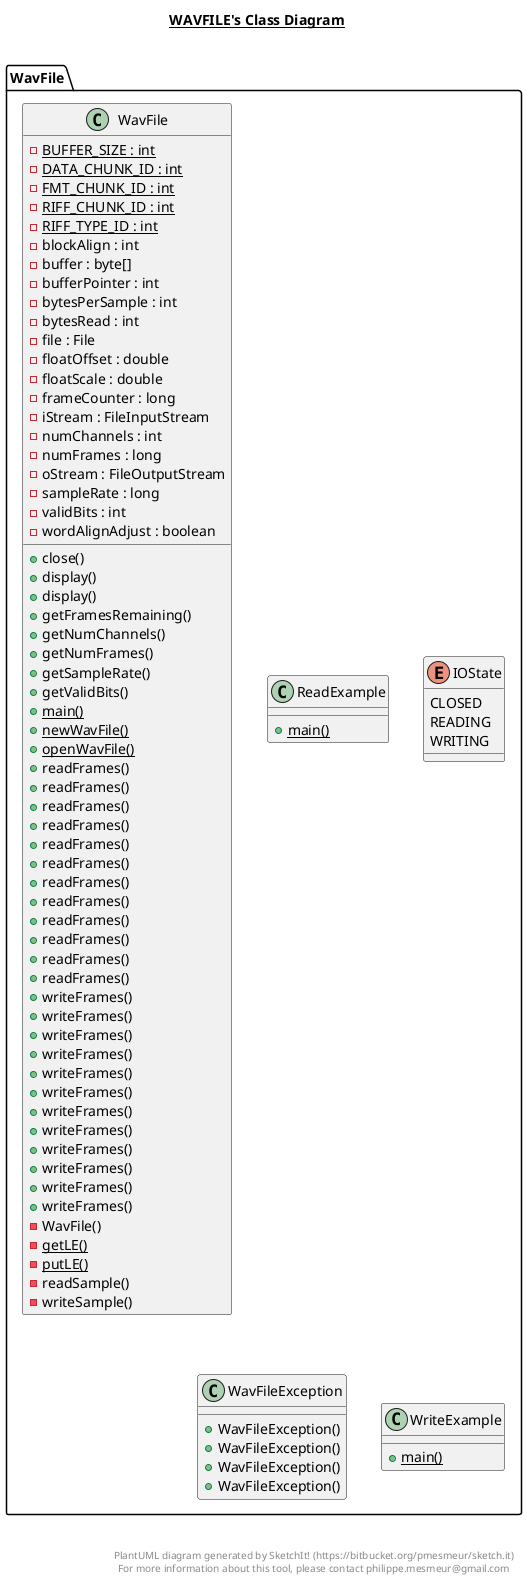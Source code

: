 @startuml

title __WAVFILE's Class Diagram__\n

  namespace WavFile {
    class WavFile.ReadExample {
        {static} + main()
    }
  }
  

  namespace WavFile {
    class WavFile.WavFile {
        {static} - BUFFER_SIZE : int
        {static} - DATA_CHUNK_ID : int
        {static} - FMT_CHUNK_ID : int
        {static} - RIFF_CHUNK_ID : int
        {static} - RIFF_TYPE_ID : int
        - blockAlign : int
        - buffer : byte[]
        - bufferPointer : int
        - bytesPerSample : int
        - bytesRead : int
        - file : File
        - floatOffset : double
        - floatScale : double
        - frameCounter : long
        - iStream : FileInputStream
        - numChannels : int
        - numFrames : long
        - oStream : FileOutputStream
        - sampleRate : long
        - validBits : int
        - wordAlignAdjust : boolean
        + close()
        + display()
        + display()
        + getFramesRemaining()
        + getNumChannels()
        + getNumFrames()
        + getSampleRate()
        + getValidBits()
        {static} + main()
        {static} + newWavFile()
        {static} + openWavFile()
        + readFrames()
        + readFrames()
        + readFrames()
        + readFrames()
        + readFrames()
        + readFrames()
        + readFrames()
        + readFrames()
        + readFrames()
        + readFrames()
        + readFrames()
        + readFrames()
        + writeFrames()
        + writeFrames()
        + writeFrames()
        + writeFrames()
        + writeFrames()
        + writeFrames()
        + writeFrames()
        + writeFrames()
        + writeFrames()
        + writeFrames()
        + writeFrames()
        + writeFrames()
        - WavFile()
        {static} - getLE()
        {static} - putLE()
        - readSample()
        - writeSample()
    }
  }
  

  namespace WavFile {
    enum IOState {
      CLOSED
      READING
      WRITING
    }
  }
  

  namespace WavFile {
    class WavFile.WavFileException {
        + WavFileException()
        + WavFileException()
        + WavFileException()
        + WavFileException()
    }
  }
  

  namespace WavFile {
    class WavFile.WriteExample {
        {static} + main()
    }
  }
  

  WavFile.WavFile o-- WavFile.WavFile.IOState : ioState
  WavFile.WavFile +-down- WavFile.WavFile.IOState


right footer


PlantUML diagram generated by SketchIt! (https://bitbucket.org/pmesmeur/sketch.it)
For more information about this tool, please contact philippe.mesmeur@gmail.com
endfooter

@enduml
